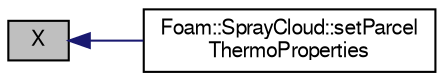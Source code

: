 digraph "X"
{
  bgcolor="transparent";
  edge [fontname="FreeSans",fontsize="10",labelfontname="FreeSans",labelfontsize="10"];
  node [fontname="FreeSans",fontsize="10",shape=record];
  rankdir="LR";
  Node1 [label="X",height=0.2,width=0.4,color="black", fillcolor="grey75", style="filled" fontcolor="black"];
  Node1 -> Node2 [dir="back",color="midnightblue",fontsize="10",style="solid",fontname="FreeSans"];
  Node2 [label="Foam::SprayCloud::setParcel\lThermoProperties",height=0.2,width=0.4,color="black",URL="$a02341.html#a3b7f36d51838109c584a2ae57c525d57",tooltip="Set parcel thermo properties. "];
}
